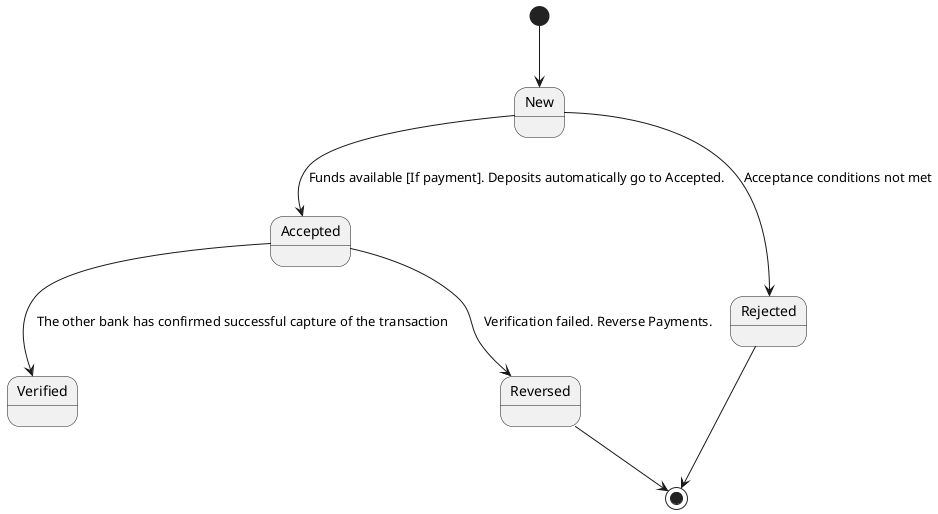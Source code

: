 ' These are the statuses a transaction will through once it has been received by the main banking service
' Deposit = Another bank is sending money to us
' Payment = we have to send money to another bank
@startuml
' A transaction will be queued, once popped from the queue for processing it
' is added to db (for auditing purposes) and is marked as new.
[*] --> New

' Next step is to verify that the source and target accounts exists, if payment, and that
' the customer has enough funds for the transaction. For Deposits we verify that the target
' account exists.
' In Accepted state, PAYMENT transactions count towards the user's balance (i.e reflect)
New --> Accepted : Funds available [If payment]. Deposits automatically go to Accepted.

' Transaction declined, a rejection reason is communicated back to initiator.
New --> Rejected : Acceptance conditions not met

' If DEPOSIT, the deposited amount will count towards user's balance.
Accepted --> Verified : The other bank has confirmed successful capture of the transaction

' The other bank failed to verify successful capture of the transaction.
' If PAYMENT the user's funds are reversed.
Accepted --> Reversed : Verification failed. Reverse Payments.
Reversed --> [*]
Rejected --> [*]
@enduml